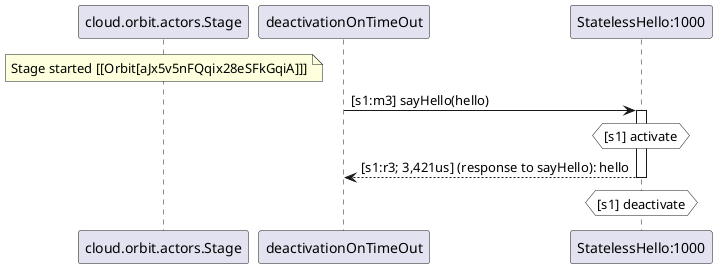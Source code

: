 @startuml
note over "cloud.orbit.actors.Stage": Stage started [[Orbit[aJx5v5nFQqix28eSFkGqiA]]]
"deactivationOnTimeOut" -> "StatelessHello:1000" : [s1:m3] sayHello(hello)
activate "StatelessHello:1000"
hnote over "StatelessHello:1000" #white : [s1] activate
"StatelessHello:1000" --> "deactivationOnTimeOut" : [s1:r3; 3,421us] (response to sayHello): hello
deactivate "StatelessHello:1000"
hnote over "StatelessHello:1000" #white : [s1] deactivate
@enduml

